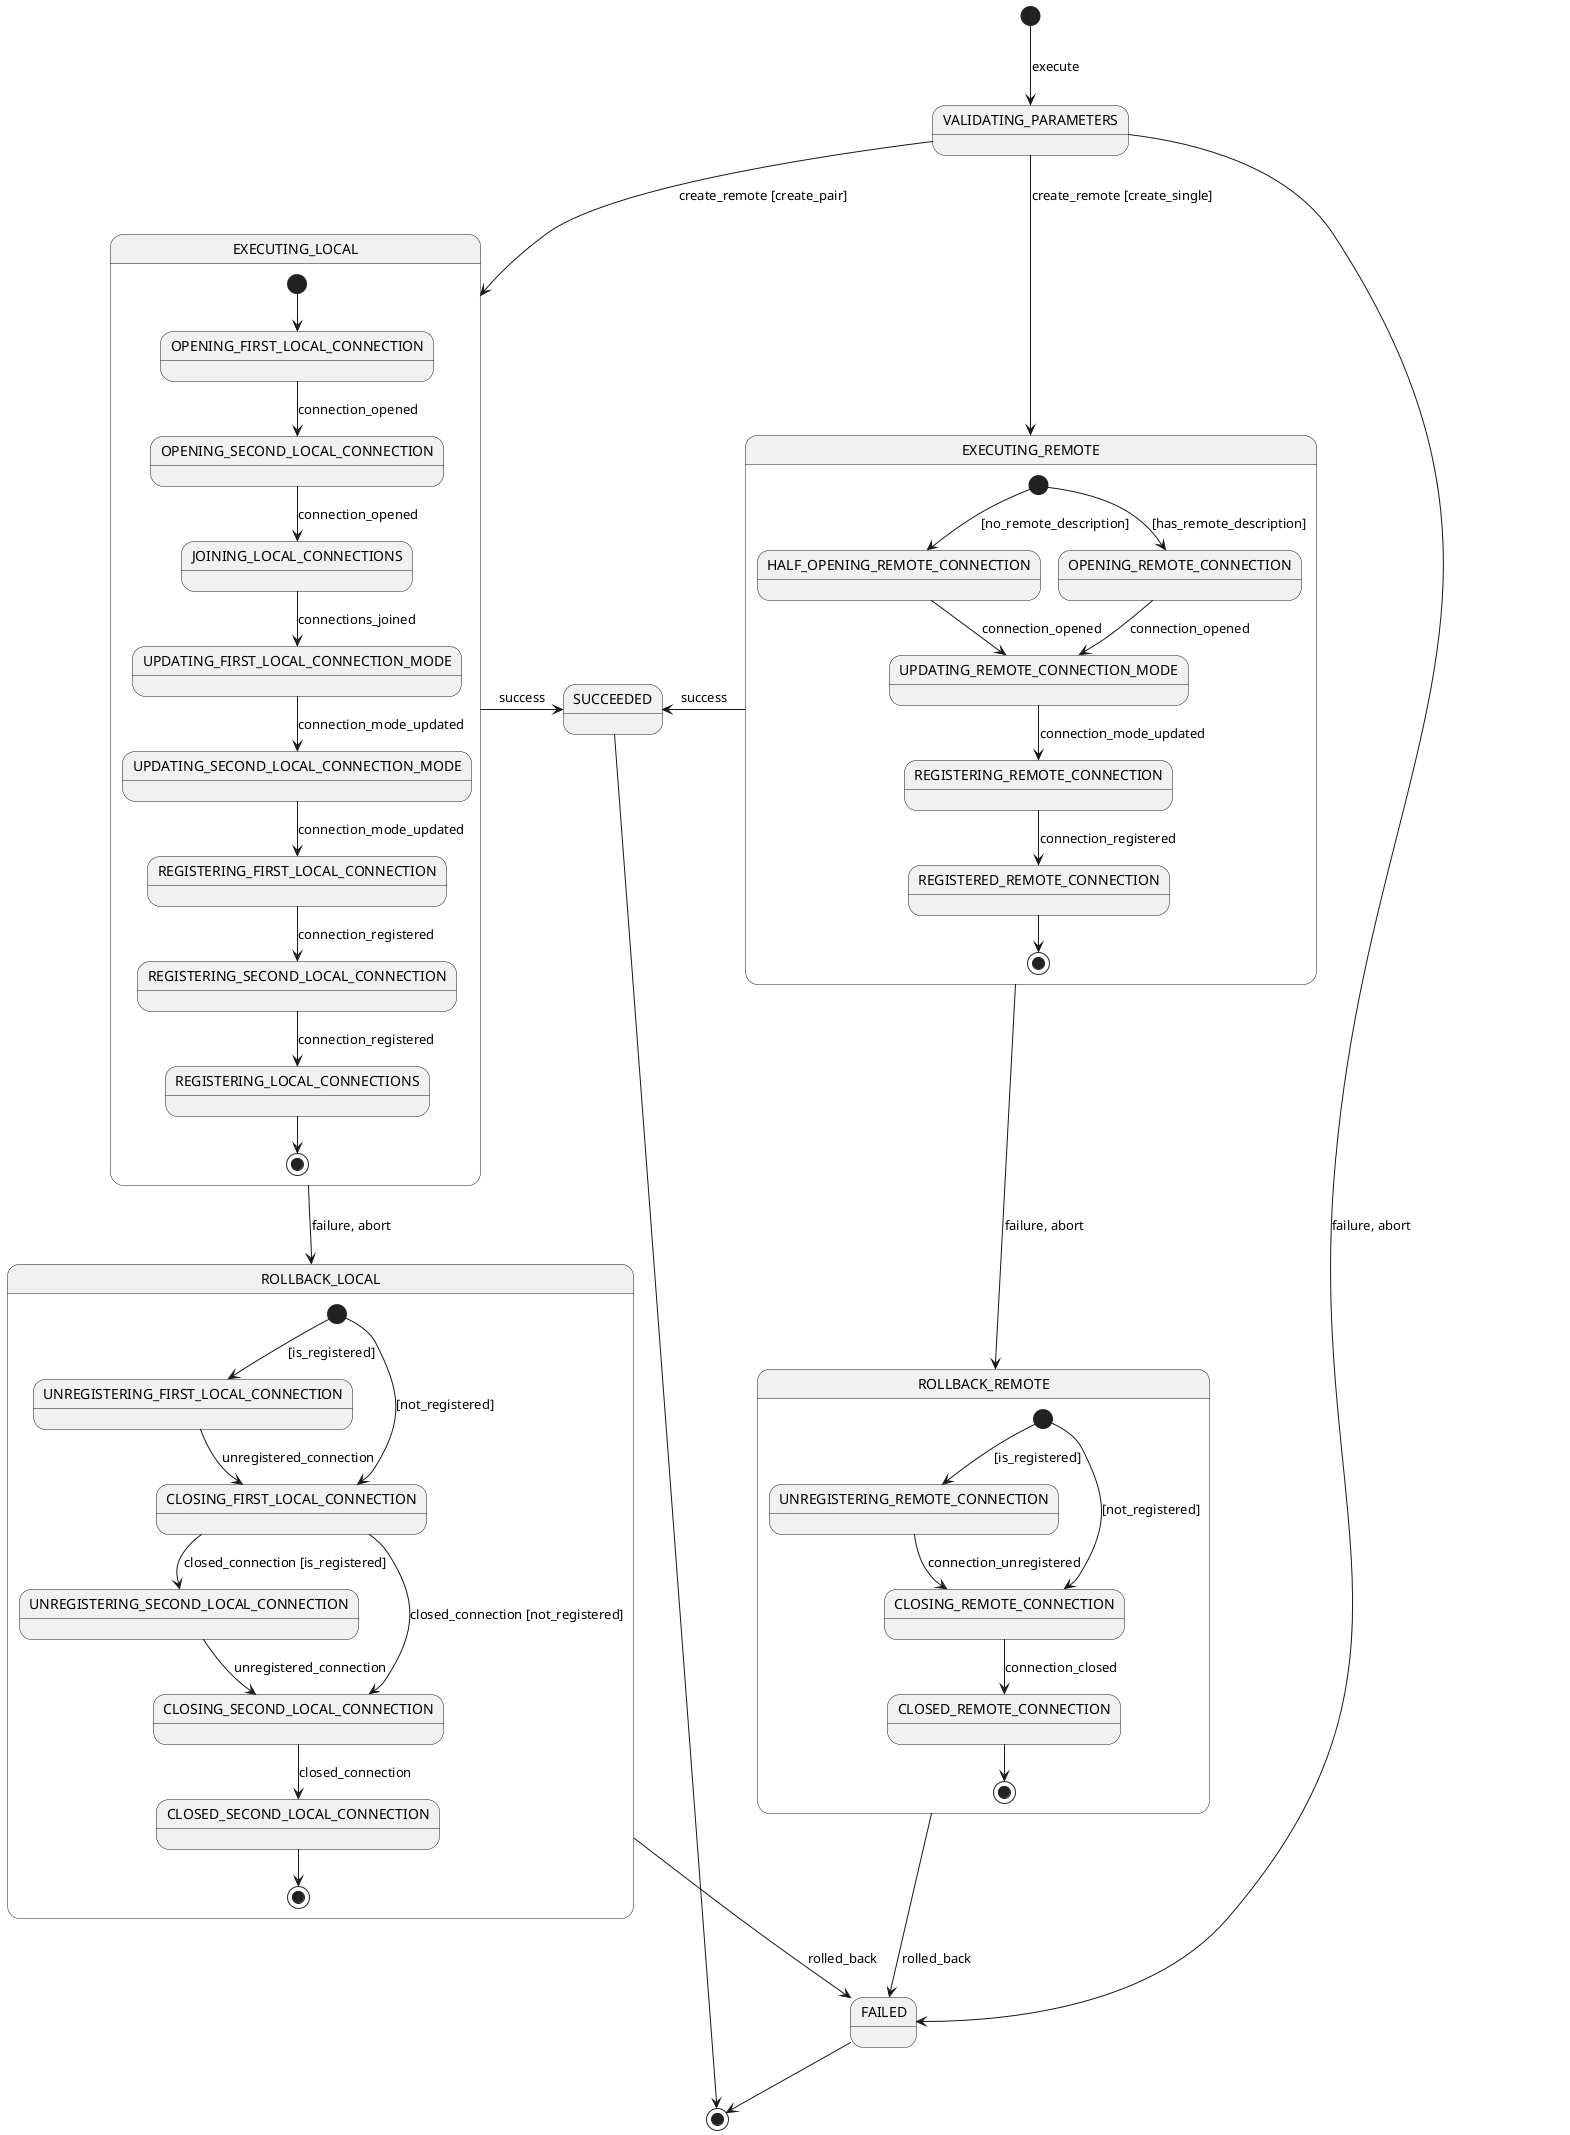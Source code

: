 @startuml
state EXECUTING_REMOTE {
    [*] --> HALF_OPENING_REMOTE_CONNECTION : [no_remote_description]
    [*] --> OPENING_REMOTE_CONNECTION : [has_remote_description]
    HALF_OPENING_REMOTE_CONNECTION --> UPDATING_REMOTE_CONNECTION_MODE : connection_opened
    OPENING_REMOTE_CONNECTION --> UPDATING_REMOTE_CONNECTION_MODE : connection_opened
    UPDATING_REMOTE_CONNECTION_MODE --> REGISTERING_REMOTE_CONNECTION : connection_mode_updated
    REGISTERING_REMOTE_CONNECTION --> REGISTERED_REMOTE_CONNECTION : connection_registered
    REGISTERED_REMOTE_CONNECTION --> [*]
}

state ROLLBACK_REMOTE {
    [*] --> UNREGISTERING_REMOTE_CONNECTION : [is_registered]
    [*] --> CLOSING_REMOTE_CONNECTION : [not_registered]
    UNREGISTERING_REMOTE_CONNECTION --> CLOSING_REMOTE_CONNECTION : connection_unregistered
    CLOSING_REMOTE_CONNECTION --> CLOSED_REMOTE_CONNECTION : connection_closed
    CLOSED_REMOTE_CONNECTION --> [*]
}

state EXECUTING_LOCAL {
    [*] --> OPENING_FIRST_LOCAL_CONNECTION
    OPENING_FIRST_LOCAL_CONNECTION --> OPENING_SECOND_LOCAL_CONNECTION : connection_opened
    OPENING_SECOND_LOCAL_CONNECTION --> JOINING_LOCAL_CONNECTIONS : connection_opened
    JOINING_LOCAL_CONNECTIONS --> UPDATING_FIRST_LOCAL_CONNECTION_MODE : connections_joined
    UPDATING_FIRST_LOCAL_CONNECTION_MODE --> UPDATING_SECOND_LOCAL_CONNECTION_MODE : connection_mode_updated
    UPDATING_SECOND_LOCAL_CONNECTION_MODE --> REGISTERING_FIRST_LOCAL_CONNECTION : connection_mode_updated
    REGISTERING_FIRST_LOCAL_CONNECTION --> REGISTERING_SECOND_LOCAL_CONNECTION : connection_registered
    REGISTERING_SECOND_LOCAL_CONNECTION --> REGISTERING_LOCAL_CONNECTIONS : connection_registered
    REGISTERING_LOCAL_CONNECTIONS --> [*]
}

state ROLLBACK_LOCAL {
    [*] --> UNREGISTERING_FIRST_LOCAL_CONNECTION : [is_registered]
    [*] --> CLOSING_FIRST_LOCAL_CONNECTION : [not_registered]
    UNREGISTERING_FIRST_LOCAL_CONNECTION --> CLOSING_FIRST_LOCAL_CONNECTION : unregistered_connection
    CLOSING_FIRST_LOCAL_CONNECTION --> UNREGISTERING_SECOND_LOCAL_CONNECTION : closed_connection [is_registered]
    CLOSING_FIRST_LOCAL_CONNECTION --> CLOSING_SECOND_LOCAL_CONNECTION : closed_connection [not_registered]
    UNREGISTERING_SECOND_LOCAL_CONNECTION --> CLOSING_SECOND_LOCAL_CONNECTION : unregistered_connection
    CLOSING_SECOND_LOCAL_CONNECTION --> CLOSED_SECOND_LOCAL_CONNECTION : closed_connection
    CLOSED_SECOND_LOCAL_CONNECTION --> [*]
}

[*] --> VALIDATING_PARAMETERS : execute
VALIDATING_PARAMETERS --> EXECUTING_LOCAL : create_remote [create_pair]
VALIDATING_PARAMETERS --> EXECUTING_REMOTE : create_remote [create_single]
VALIDATING_PARAMETERS --> FAILED : failure, abort

EXECUTING_LOCAL -right> SUCCEEDED : success
EXECUTING_LOCAL --> ROLLBACK_LOCAL : failure, abort

EXECUTING_REMOTE -left> SUCCEEDED : success
EXECUTING_REMOTE --> ROLLBACK_REMOTE : failure, abort

ROLLBACK_REMOTE --> FAILED : rolled_back
ROLLBACK_LOCAL --> FAILED : rolled_back

SUCCEEDED --> [*]
FAILED --> [*]
@enduml